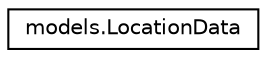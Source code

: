 digraph "Graphical Class Hierarchy"
{
  edge [fontname="Helvetica",fontsize="10",labelfontname="Helvetica",labelfontsize="10"];
  node [fontname="Helvetica",fontsize="10",shape=record];
  rankdir="LR";
  Node0 [label="models.LocationData",height=0.2,width=0.4,color="black", fillcolor="white", style="filled",URL="$classmodels_1_1_location_data.html"];
}
